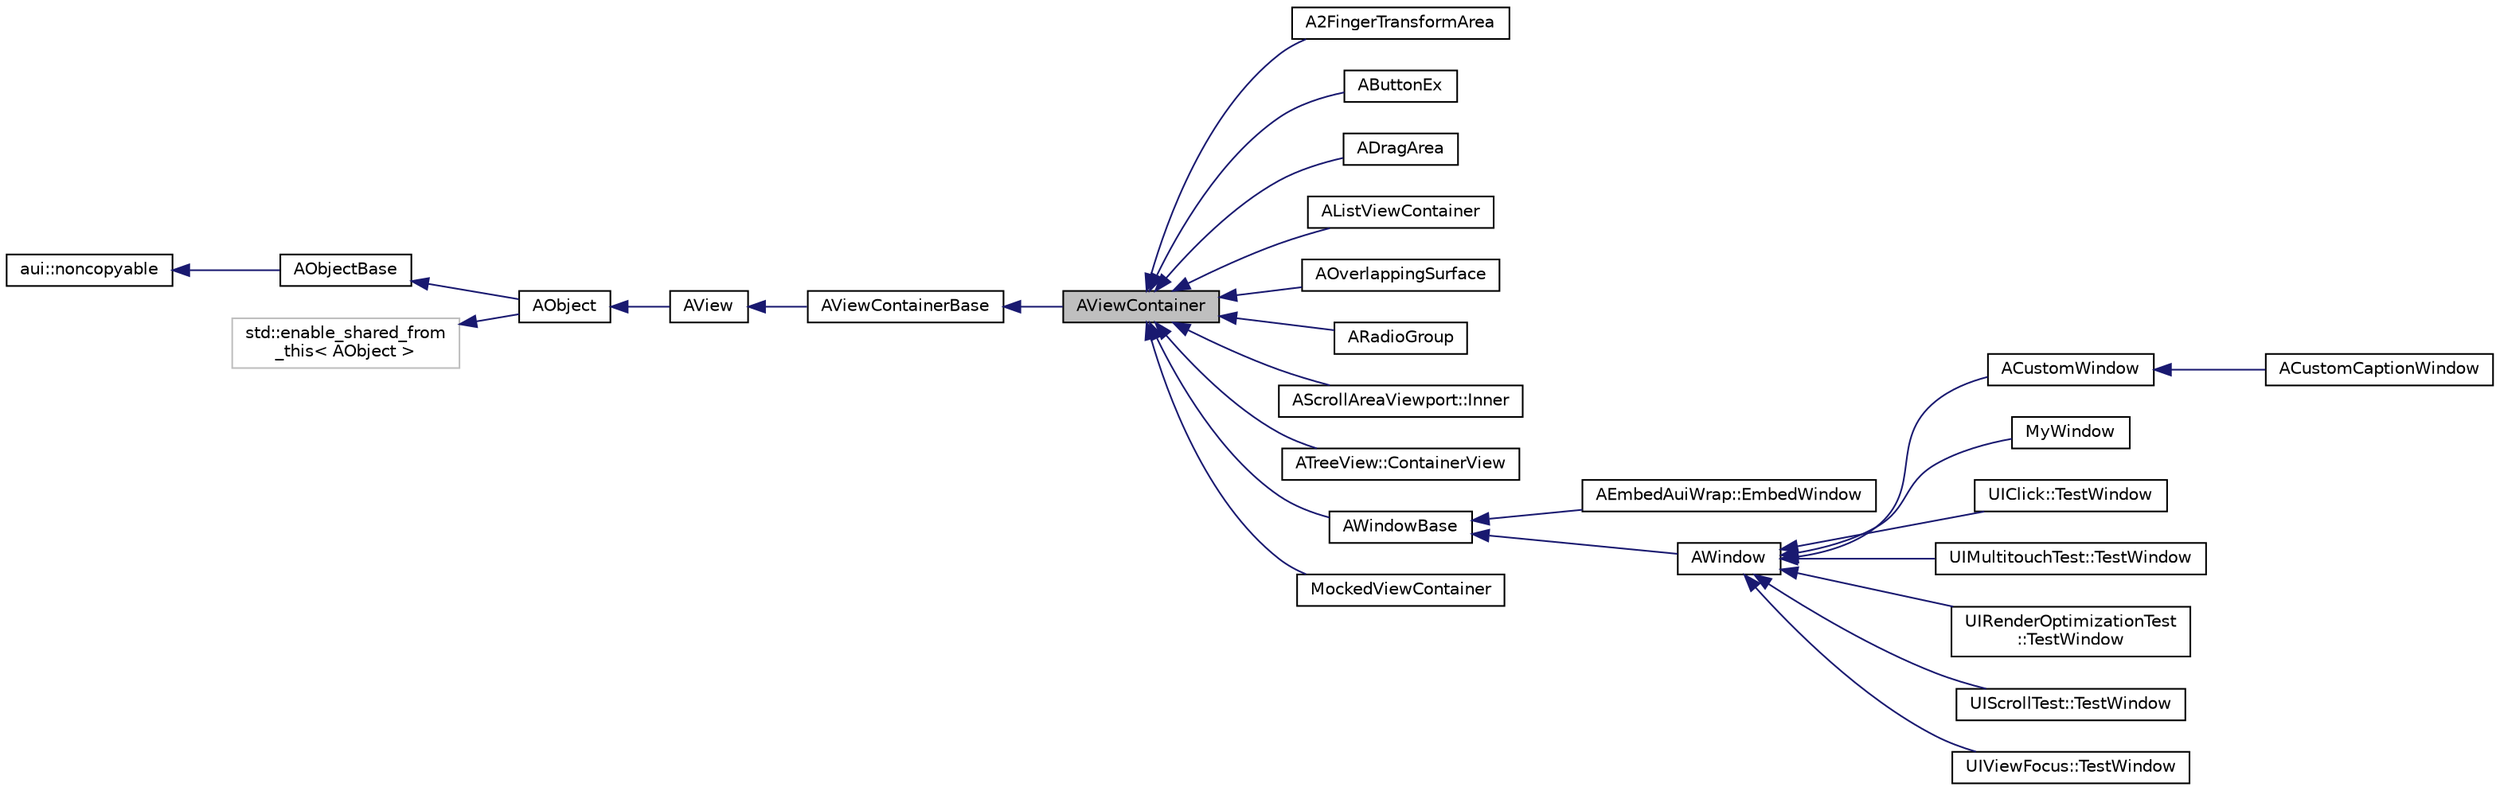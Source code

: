 digraph "AViewContainer"
{
 // LATEX_PDF_SIZE
  edge [fontname="Helvetica",fontsize="10",labelfontname="Helvetica",labelfontsize="10"];
  node [fontname="Helvetica",fontsize="10",shape=record];
  rankdir="LR";
  Node1 [label="AViewContainer",height=0.2,width=0.4,color="black", fillcolor="grey75", style="filled", fontcolor="black",tooltip="A trivial modifiable view that represents a set of views."];
  Node2 -> Node1 [dir="back",color="midnightblue",fontsize="10",style="solid",fontname="Helvetica"];
  Node2 [label="AViewContainerBase",height=0.2,width=0.4,color="black", fillcolor="white", style="filled",URL="$classAViewContainerBase.html",tooltip="A view that represents a set of views."];
  Node3 -> Node2 [dir="back",color="midnightblue",fontsize="10",style="solid",fontname="Helvetica"];
  Node3 [label="AView",height=0.2,width=0.4,color="black", fillcolor="white", style="filled",URL="$classAView.html",tooltip="Base class of all UI objects."];
  Node4 -> Node3 [dir="back",color="midnightblue",fontsize="10",style="solid",fontname="Helvetica"];
  Node4 [label="AObject",height=0.2,width=0.4,color="black", fillcolor="white", style="filled",URL="$classAObject.html",tooltip="A base object class."];
  Node5 -> Node4 [dir="back",color="midnightblue",fontsize="10",style="solid",fontname="Helvetica"];
  Node5 [label="AObjectBase",height=0.2,width=0.4,color="black", fillcolor="white", style="filled",URL="$classAObjectBase.html",tooltip=" "];
  Node6 -> Node5 [dir="back",color="midnightblue",fontsize="10",style="solid",fontname="Helvetica"];
  Node6 [label="aui::noncopyable",height=0.2,width=0.4,color="black", fillcolor="white", style="filled",URL="$structaui_1_1noncopyable.html",tooltip="Forbids copy of your class."];
  Node7 -> Node4 [dir="back",color="midnightblue",fontsize="10",style="solid",fontname="Helvetica"];
  Node7 [label="std::enable_shared_from\l_this\< AObject \>",height=0.2,width=0.4,color="grey75", fillcolor="white", style="filled",tooltip=" "];
  Node1 -> Node8 [dir="back",color="midnightblue",fontsize="10",style="solid",fontname="Helvetica"];
  Node8 [label="A2FingerTransformArea",height=0.2,width=0.4,color="black", fillcolor="white", style="filled",URL="$classA2FingerTransformArea.html",tooltip="Handles and processes the multitouch scale, transform and rotation events based on two-finger gesture..."];
  Node1 -> Node9 [dir="back",color="midnightblue",fontsize="10",style="solid",fontname="Helvetica"];
  Node9 [label="AButtonEx",height=0.2,width=0.4,color="black", fillcolor="white", style="filled",URL="$classAButtonEx.html",tooltip="Unlike AButton, AButtonEx is a container which looks like a button."];
  Node1 -> Node10 [dir="back",color="midnightblue",fontsize="10",style="solid",fontname="Helvetica"];
  Node10 [label="ADragArea",height=0.2,width=0.4,color="black", fillcolor="white", style="filled",URL="$classADragArea.html",tooltip="Wrapping container to drag views inside of it."];
  Node1 -> Node11 [dir="back",color="midnightblue",fontsize="10",style="solid",fontname="Helvetica"];
  Node11 [label="AListViewContainer",height=0.2,width=0.4,color="black", fillcolor="white", style="filled",URL="$classAListViewContainer.html",tooltip=" "];
  Node1 -> Node12 [dir="back",color="midnightblue",fontsize="10",style="solid",fontname="Helvetica"];
  Node12 [label="AOverlappingSurface",height=0.2,width=0.4,color="black", fillcolor="white", style="filled",URL="$classAOverlappingSurface.html",tooltip=" "];
  Node1 -> Node13 [dir="back",color="midnightblue",fontsize="10",style="solid",fontname="Helvetica"];
  Node13 [label="ARadioGroup",height=0.2,width=0.4,color="black", fillcolor="white", style="filled",URL="$classARadioGroup.html",tooltip="A group of radio buttons."];
  Node1 -> Node14 [dir="back",color="midnightblue",fontsize="10",style="solid",fontname="Helvetica"];
  Node14 [label="AScrollAreaViewport::Inner",height=0.2,width=0.4,color="black", fillcolor="white", style="filled",URL="$classAScrollAreaViewport_1_1Inner.html",tooltip=" "];
  Node1 -> Node15 [dir="back",color="midnightblue",fontsize="10",style="solid",fontname="Helvetica"];
  Node15 [label="ATreeView::ContainerView",height=0.2,width=0.4,color="black", fillcolor="white", style="filled",URL="$classATreeView_1_1ContainerView.html",tooltip=" "];
  Node1 -> Node16 [dir="back",color="midnightblue",fontsize="10",style="solid",fontname="Helvetica"];
  Node16 [label="AWindowBase",height=0.2,width=0.4,color="black", fillcolor="white", style="filled",URL="$classAWindowBase.html",tooltip=" "];
  Node16 -> Node17 [dir="back",color="midnightblue",fontsize="10",style="solid",fontname="Helvetica"];
  Node17 [label="AEmbedAuiWrap::EmbedWindow",height=0.2,width=0.4,color="black", fillcolor="white", style="filled",URL="$classAEmbedAuiWrap_1_1EmbedWindow.html",tooltip=" "];
  Node16 -> Node18 [dir="back",color="midnightblue",fontsize="10",style="solid",fontname="Helvetica"];
  Node18 [label="AWindow",height=0.2,width=0.4,color="black", fillcolor="white", style="filled",URL="$classAWindow.html",tooltip="Represents a window in the underlying windowing system."];
  Node18 -> Node19 [dir="back",color="midnightblue",fontsize="10",style="solid",fontname="Helvetica"];
  Node19 [label="ACustomWindow",height=0.2,width=0.4,color="black", fillcolor="white", style="filled",URL="$classACustomWindow.html",tooltip="Represents a window without native caption but still draggable by top side."];
  Node19 -> Node20 [dir="back",color="midnightblue",fontsize="10",style="solid",fontname="Helvetica"];
  Node20 [label="ACustomCaptionWindow",height=0.2,width=0.4,color="black", fillcolor="white", style="filled",URL="$classACustomCaptionWindow.html",tooltip="Represents a window with customizable caption bar."];
  Node18 -> Node21 [dir="back",color="midnightblue",fontsize="10",style="solid",fontname="Helvetica"];
  Node21 [label="MyWindow",height=0.2,width=0.4,color="black", fillcolor="white", style="filled",URL="$classMyWindow.html",tooltip=" "];
  Node18 -> Node22 [dir="back",color="midnightblue",fontsize="10",style="solid",fontname="Helvetica"];
  Node22 [label="UIClick::TestWindow",height=0.2,width=0.4,color="black", fillcolor="white", style="filled",URL="$classUIClick_1_1TestWindow.html",tooltip=" "];
  Node18 -> Node23 [dir="back",color="midnightblue",fontsize="10",style="solid",fontname="Helvetica"];
  Node23 [label="UIMultitouchTest::TestWindow",height=0.2,width=0.4,color="black", fillcolor="white", style="filled",URL="$classUIMultitouchTest_1_1TestWindow.html",tooltip=" "];
  Node18 -> Node24 [dir="back",color="midnightblue",fontsize="10",style="solid",fontname="Helvetica"];
  Node24 [label="UIRenderOptimizationTest\l::TestWindow",height=0.2,width=0.4,color="black", fillcolor="white", style="filled",URL="$classUIRenderOptimizationTest_1_1TestWindow.html",tooltip=" "];
  Node18 -> Node25 [dir="back",color="midnightblue",fontsize="10",style="solid",fontname="Helvetica"];
  Node25 [label="UIScrollTest::TestWindow",height=0.2,width=0.4,color="black", fillcolor="white", style="filled",URL="$classUIScrollTest_1_1TestWindow.html",tooltip=" "];
  Node18 -> Node26 [dir="back",color="midnightblue",fontsize="10",style="solid",fontname="Helvetica"];
  Node26 [label="UIViewFocus::TestWindow",height=0.2,width=0.4,color="black", fillcolor="white", style="filled",URL="$classUIViewFocus_1_1TestWindow.html",tooltip=" "];
  Node1 -> Node27 [dir="back",color="midnightblue",fontsize="10",style="solid",fontname="Helvetica"];
  Node27 [label="MockedViewContainer",height=0.2,width=0.4,color="black", fillcolor="white", style="filled",URL="$classMockedViewContainer.html",tooltip=" "];
}
